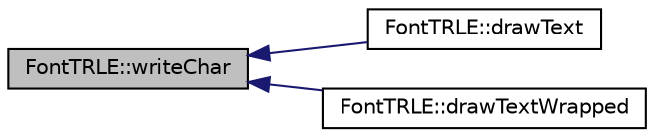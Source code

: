 digraph "FontTRLE::writeChar"
{
 // INTERACTIVE_SVG=YES
  edge [fontname="Helvetica",fontsize="10",labelfontname="Helvetica",labelfontsize="10"];
  node [fontname="Helvetica",fontsize="10",shape=record];
  rankdir="LR";
  Node1 [label="FontTRLE::writeChar",height=0.2,width=0.4,color="black", fillcolor="grey75", style="filled" fontcolor="black"];
  Node1 -> Node2 [dir="back",color="midnightblue",fontsize="10",style="solid",fontname="Helvetica"];
  Node2 [label="FontTRLE::drawText",height=0.2,width=0.4,color="black", fillcolor="white", style="filled",URL="$class_font_t_r_l_e.html#aca963ec3cbf9b672cb9b6751c1488297"];
  Node1 -> Node3 [dir="back",color="midnightblue",fontsize="10",style="solid",fontname="Helvetica"];
  Node3 [label="FontTRLE::drawTextWrapped",height=0.2,width=0.4,color="black", fillcolor="white", style="filled",URL="$class_font_t_r_l_e.html#a2e45ba59e0d5964ec94116fb0f0ac06a"];
}
